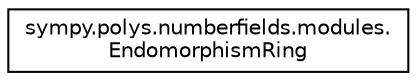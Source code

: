 digraph "Graphical Class Hierarchy"
{
 // LATEX_PDF_SIZE
  edge [fontname="Helvetica",fontsize="10",labelfontname="Helvetica",labelfontsize="10"];
  node [fontname="Helvetica",fontsize="10",shape=record];
  rankdir="LR";
  Node0 [label="sympy.polys.numberfields.modules.\lEndomorphismRing",height=0.2,width=0.4,color="black", fillcolor="white", style="filled",URL="$classsympy_1_1polys_1_1numberfields_1_1modules_1_1EndomorphismRing.html",tooltip=" "];
}
